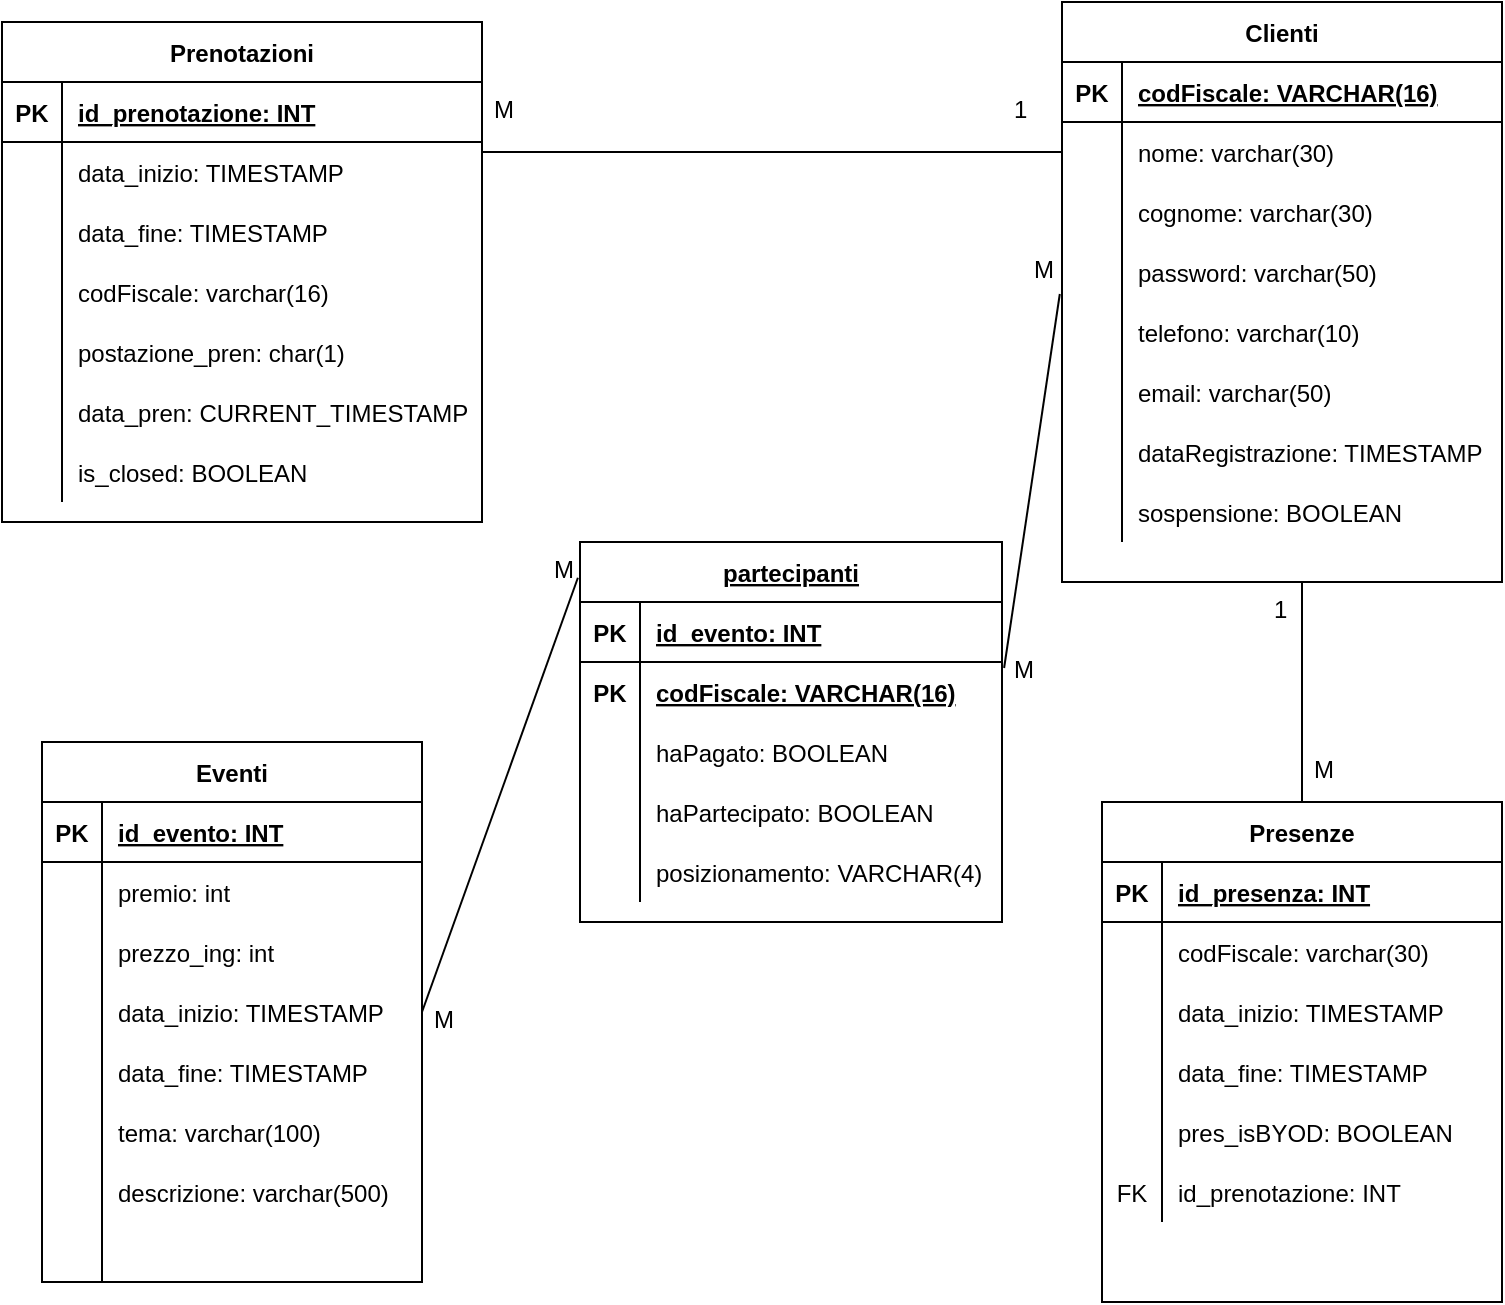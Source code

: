<mxfile version="14.6.6" type="device"><diagram id="6-Lr9Y1SEVmNjzl3Hlgf" name="Page-1"><mxGraphModel dx="1422" dy="763" grid="1" gridSize="10" guides="1" tooltips="1" connect="1" arrows="1" fold="1" page="1" pageScale="1" pageWidth="827" pageHeight="1169" math="0" shadow="0"><root><mxCell id="0"/><mxCell id="1" parent="0"/><mxCell id="n_p_f2J0YZJhAtVVlki5-1" value="Prenotazioni" style="shape=table;startSize=30;container=1;collapsible=1;childLayout=tableLayout;fixedRows=1;rowLines=0;fontStyle=1;align=center;resizeLast=1;" vertex="1" parent="1"><mxGeometry x="30" y="140" width="240" height="250" as="geometry"/></mxCell><mxCell id="n_p_f2J0YZJhAtVVlki5-2" value="" style="shape=partialRectangle;collapsible=0;dropTarget=0;pointerEvents=0;fillColor=none;top=0;left=0;bottom=1;right=0;points=[[0,0.5],[1,0.5]];portConstraint=eastwest;" vertex="1" parent="n_p_f2J0YZJhAtVVlki5-1"><mxGeometry y="30" width="240" height="30" as="geometry"/></mxCell><mxCell id="n_p_f2J0YZJhAtVVlki5-3" value="PK" style="shape=partialRectangle;connectable=0;fillColor=none;top=0;left=0;bottom=0;right=0;fontStyle=1;overflow=hidden;" vertex="1" parent="n_p_f2J0YZJhAtVVlki5-2"><mxGeometry width="30" height="30" as="geometry"/></mxCell><mxCell id="n_p_f2J0YZJhAtVVlki5-4" value="id_prenotazione: INT" style="shape=partialRectangle;connectable=0;fillColor=none;top=0;left=0;bottom=0;right=0;align=left;spacingLeft=6;fontStyle=5;overflow=hidden;" vertex="1" parent="n_p_f2J0YZJhAtVVlki5-2"><mxGeometry x="30" width="210" height="30" as="geometry"/></mxCell><mxCell id="n_p_f2J0YZJhAtVVlki5-5" value="" style="shape=partialRectangle;collapsible=0;dropTarget=0;pointerEvents=0;fillColor=none;top=0;left=0;bottom=0;right=0;points=[[0,0.5],[1,0.5]];portConstraint=eastwest;" vertex="1" parent="n_p_f2J0YZJhAtVVlki5-1"><mxGeometry y="60" width="240" height="30" as="geometry"/></mxCell><mxCell id="n_p_f2J0YZJhAtVVlki5-6" value="" style="shape=partialRectangle;connectable=0;fillColor=none;top=0;left=0;bottom=0;right=0;editable=1;overflow=hidden;" vertex="1" parent="n_p_f2J0YZJhAtVVlki5-5"><mxGeometry width="30" height="30" as="geometry"/></mxCell><mxCell id="n_p_f2J0YZJhAtVVlki5-7" value="data_inizio: TIMESTAMP" style="shape=partialRectangle;connectable=0;fillColor=none;top=0;left=0;bottom=0;right=0;align=left;spacingLeft=6;overflow=hidden;" vertex="1" parent="n_p_f2J0YZJhAtVVlki5-5"><mxGeometry x="30" width="210" height="30" as="geometry"/></mxCell><mxCell id="n_p_f2J0YZJhAtVVlki5-8" value="" style="shape=partialRectangle;collapsible=0;dropTarget=0;pointerEvents=0;fillColor=none;top=0;left=0;bottom=0;right=0;points=[[0,0.5],[1,0.5]];portConstraint=eastwest;" vertex="1" parent="n_p_f2J0YZJhAtVVlki5-1"><mxGeometry y="90" width="240" height="30" as="geometry"/></mxCell><mxCell id="n_p_f2J0YZJhAtVVlki5-9" value="" style="shape=partialRectangle;connectable=0;fillColor=none;top=0;left=0;bottom=0;right=0;editable=1;overflow=hidden;" vertex="1" parent="n_p_f2J0YZJhAtVVlki5-8"><mxGeometry width="30" height="30" as="geometry"/></mxCell><mxCell id="n_p_f2J0YZJhAtVVlki5-10" value="data_fine: TIMESTAMP" style="shape=partialRectangle;connectable=0;fillColor=none;top=0;left=0;bottom=0;right=0;align=left;spacingLeft=6;overflow=hidden;" vertex="1" parent="n_p_f2J0YZJhAtVVlki5-8"><mxGeometry x="30" width="210" height="30" as="geometry"/></mxCell><mxCell id="n_p_f2J0YZJhAtVVlki5-11" value="" style="shape=partialRectangle;collapsible=0;dropTarget=0;pointerEvents=0;fillColor=none;top=0;left=0;bottom=0;right=0;points=[[0,0.5],[1,0.5]];portConstraint=eastwest;" vertex="1" parent="n_p_f2J0YZJhAtVVlki5-1"><mxGeometry y="120" width="240" height="30" as="geometry"/></mxCell><mxCell id="n_p_f2J0YZJhAtVVlki5-12" value="" style="shape=partialRectangle;connectable=0;fillColor=none;top=0;left=0;bottom=0;right=0;editable=1;overflow=hidden;" vertex="1" parent="n_p_f2J0YZJhAtVVlki5-11"><mxGeometry width="30" height="30" as="geometry"/></mxCell><mxCell id="n_p_f2J0YZJhAtVVlki5-13" value="codFiscale: varchar(16)" style="shape=partialRectangle;connectable=0;fillColor=none;top=0;left=0;bottom=0;right=0;align=left;spacingLeft=6;overflow=hidden;" vertex="1" parent="n_p_f2J0YZJhAtVVlki5-11"><mxGeometry x="30" width="210" height="30" as="geometry"/></mxCell><mxCell id="n_p_f2J0YZJhAtVVlki5-58" value="" style="shape=partialRectangle;collapsible=0;dropTarget=0;pointerEvents=0;fillColor=none;top=0;left=0;bottom=0;right=0;points=[[0,0.5],[1,0.5]];portConstraint=eastwest;" vertex="1" parent="n_p_f2J0YZJhAtVVlki5-1"><mxGeometry y="150" width="240" height="30" as="geometry"/></mxCell><mxCell id="n_p_f2J0YZJhAtVVlki5-59" value="" style="shape=partialRectangle;connectable=0;fillColor=none;top=0;left=0;bottom=0;right=0;editable=1;overflow=hidden;" vertex="1" parent="n_p_f2J0YZJhAtVVlki5-58"><mxGeometry width="30" height="30" as="geometry"/></mxCell><mxCell id="n_p_f2J0YZJhAtVVlki5-60" value="postazione_pren: char(1)" style="shape=partialRectangle;connectable=0;fillColor=none;top=0;left=0;bottom=0;right=0;align=left;spacingLeft=6;overflow=hidden;" vertex="1" parent="n_p_f2J0YZJhAtVVlki5-58"><mxGeometry x="30" width="210" height="30" as="geometry"/></mxCell><mxCell id="n_p_f2J0YZJhAtVVlki5-61" value="" style="shape=partialRectangle;collapsible=0;dropTarget=0;pointerEvents=0;fillColor=none;top=0;left=0;bottom=0;right=0;points=[[0,0.5],[1,0.5]];portConstraint=eastwest;" vertex="1" parent="n_p_f2J0YZJhAtVVlki5-1"><mxGeometry y="180" width="240" height="30" as="geometry"/></mxCell><mxCell id="n_p_f2J0YZJhAtVVlki5-62" value="" style="shape=partialRectangle;connectable=0;fillColor=none;top=0;left=0;bottom=0;right=0;editable=1;overflow=hidden;" vertex="1" parent="n_p_f2J0YZJhAtVVlki5-61"><mxGeometry width="30" height="30" as="geometry"/></mxCell><mxCell id="n_p_f2J0YZJhAtVVlki5-63" value="data_pren: CURRENT_TIMESTAMP" style="shape=partialRectangle;connectable=0;fillColor=none;top=0;left=0;bottom=0;right=0;align=left;spacingLeft=6;overflow=hidden;" vertex="1" parent="n_p_f2J0YZJhAtVVlki5-61"><mxGeometry x="30" width="210" height="30" as="geometry"/></mxCell><mxCell id="n_p_f2J0YZJhAtVVlki5-102" value="" style="shape=partialRectangle;collapsible=0;dropTarget=0;pointerEvents=0;fillColor=none;top=0;left=0;bottom=0;right=0;points=[[0,0.5],[1,0.5]];portConstraint=eastwest;" vertex="1" parent="n_p_f2J0YZJhAtVVlki5-1"><mxGeometry y="210" width="240" height="30" as="geometry"/></mxCell><mxCell id="n_p_f2J0YZJhAtVVlki5-103" value="" style="shape=partialRectangle;connectable=0;fillColor=none;top=0;left=0;bottom=0;right=0;editable=1;overflow=hidden;" vertex="1" parent="n_p_f2J0YZJhAtVVlki5-102"><mxGeometry width="30" height="30" as="geometry"/></mxCell><mxCell id="n_p_f2J0YZJhAtVVlki5-104" value="is_closed: BOOLEAN" style="shape=partialRectangle;connectable=0;fillColor=none;top=0;left=0;bottom=0;right=0;align=left;spacingLeft=6;overflow=hidden;" vertex="1" parent="n_p_f2J0YZJhAtVVlki5-102"><mxGeometry x="30" width="210" height="30" as="geometry"/></mxCell><mxCell id="n_p_f2J0YZJhAtVVlki5-14" value="Presenze" style="shape=table;startSize=30;container=1;collapsible=1;childLayout=tableLayout;fixedRows=1;rowLines=0;fontStyle=1;align=center;resizeLast=1;" vertex="1" parent="1"><mxGeometry x="580" y="530" width="200" height="250" as="geometry"/></mxCell><mxCell id="n_p_f2J0YZJhAtVVlki5-15" value="" style="shape=partialRectangle;collapsible=0;dropTarget=0;pointerEvents=0;fillColor=none;top=0;left=0;bottom=1;right=0;points=[[0,0.5],[1,0.5]];portConstraint=eastwest;" vertex="1" parent="n_p_f2J0YZJhAtVVlki5-14"><mxGeometry y="30" width="200" height="30" as="geometry"/></mxCell><mxCell id="n_p_f2J0YZJhAtVVlki5-16" value="PK" style="shape=partialRectangle;connectable=0;fillColor=none;top=0;left=0;bottom=0;right=0;fontStyle=1;overflow=hidden;" vertex="1" parent="n_p_f2J0YZJhAtVVlki5-15"><mxGeometry width="30" height="30" as="geometry"/></mxCell><mxCell id="n_p_f2J0YZJhAtVVlki5-17" value="id_presenza: INT" style="shape=partialRectangle;connectable=0;fillColor=none;top=0;left=0;bottom=0;right=0;align=left;spacingLeft=6;fontStyle=5;overflow=hidden;" vertex="1" parent="n_p_f2J0YZJhAtVVlki5-15"><mxGeometry x="30" width="170" height="30" as="geometry"/></mxCell><mxCell id="n_p_f2J0YZJhAtVVlki5-18" value="" style="shape=partialRectangle;collapsible=0;dropTarget=0;pointerEvents=0;fillColor=none;top=0;left=0;bottom=0;right=0;points=[[0,0.5],[1,0.5]];portConstraint=eastwest;" vertex="1" parent="n_p_f2J0YZJhAtVVlki5-14"><mxGeometry y="60" width="200" height="30" as="geometry"/></mxCell><mxCell id="n_p_f2J0YZJhAtVVlki5-19" value="" style="shape=partialRectangle;connectable=0;fillColor=none;top=0;left=0;bottom=0;right=0;editable=1;overflow=hidden;" vertex="1" parent="n_p_f2J0YZJhAtVVlki5-18"><mxGeometry width="30" height="30" as="geometry"/></mxCell><mxCell id="n_p_f2J0YZJhAtVVlki5-20" value="codFiscale: varchar(30)" style="shape=partialRectangle;connectable=0;fillColor=none;top=0;left=0;bottom=0;right=0;align=left;spacingLeft=6;overflow=hidden;" vertex="1" parent="n_p_f2J0YZJhAtVVlki5-18"><mxGeometry x="30" width="170" height="30" as="geometry"/></mxCell><mxCell id="n_p_f2J0YZJhAtVVlki5-21" value="" style="shape=partialRectangle;collapsible=0;dropTarget=0;pointerEvents=0;fillColor=none;top=0;left=0;bottom=0;right=0;points=[[0,0.5],[1,0.5]];portConstraint=eastwest;" vertex="1" parent="n_p_f2J0YZJhAtVVlki5-14"><mxGeometry y="90" width="200" height="30" as="geometry"/></mxCell><mxCell id="n_p_f2J0YZJhAtVVlki5-22" value="" style="shape=partialRectangle;connectable=0;fillColor=none;top=0;left=0;bottom=0;right=0;editable=1;overflow=hidden;" vertex="1" parent="n_p_f2J0YZJhAtVVlki5-21"><mxGeometry width="30" height="30" as="geometry"/></mxCell><mxCell id="n_p_f2J0YZJhAtVVlki5-23" value="data_inizio: TIMESTAMP" style="shape=partialRectangle;connectable=0;fillColor=none;top=0;left=0;bottom=0;right=0;align=left;spacingLeft=6;overflow=hidden;" vertex="1" parent="n_p_f2J0YZJhAtVVlki5-21"><mxGeometry x="30" width="170" height="30" as="geometry"/></mxCell><mxCell id="n_p_f2J0YZJhAtVVlki5-24" value="" style="shape=partialRectangle;collapsible=0;dropTarget=0;pointerEvents=0;fillColor=none;top=0;left=0;bottom=0;right=0;points=[[0,0.5],[1,0.5]];portConstraint=eastwest;" vertex="1" parent="n_p_f2J0YZJhAtVVlki5-14"><mxGeometry y="120" width="200" height="30" as="geometry"/></mxCell><mxCell id="n_p_f2J0YZJhAtVVlki5-25" value="" style="shape=partialRectangle;connectable=0;fillColor=none;top=0;left=0;bottom=0;right=0;editable=1;overflow=hidden;" vertex="1" parent="n_p_f2J0YZJhAtVVlki5-24"><mxGeometry width="30" height="30" as="geometry"/></mxCell><mxCell id="n_p_f2J0YZJhAtVVlki5-26" value="data_fine: TIMESTAMP" style="shape=partialRectangle;connectable=0;fillColor=none;top=0;left=0;bottom=0;right=0;align=left;spacingLeft=6;overflow=hidden;" vertex="1" parent="n_p_f2J0YZJhAtVVlki5-24"><mxGeometry x="30" width="170" height="30" as="geometry"/></mxCell><mxCell id="n_p_f2J0YZJhAtVVlki5-52" value="" style="shape=partialRectangle;collapsible=0;dropTarget=0;pointerEvents=0;fillColor=none;top=0;left=0;bottom=0;right=0;points=[[0,0.5],[1,0.5]];portConstraint=eastwest;" vertex="1" parent="n_p_f2J0YZJhAtVVlki5-14"><mxGeometry y="150" width="200" height="30" as="geometry"/></mxCell><mxCell id="n_p_f2J0YZJhAtVVlki5-53" value="" style="shape=partialRectangle;connectable=0;fillColor=none;top=0;left=0;bottom=0;right=0;editable=1;overflow=hidden;" vertex="1" parent="n_p_f2J0YZJhAtVVlki5-52"><mxGeometry width="30" height="30" as="geometry"/></mxCell><mxCell id="n_p_f2J0YZJhAtVVlki5-54" value="pres_isBYOD: BOOLEAN" style="shape=partialRectangle;connectable=0;fillColor=none;top=0;left=0;bottom=0;right=0;align=left;spacingLeft=6;overflow=hidden;" vertex="1" parent="n_p_f2J0YZJhAtVVlki5-52"><mxGeometry x="30" width="170" height="30" as="geometry"/></mxCell><mxCell id="n_p_f2J0YZJhAtVVlki5-55" value="" style="shape=partialRectangle;collapsible=0;dropTarget=0;pointerEvents=0;fillColor=none;top=0;left=0;bottom=0;right=0;points=[[0,0.5],[1,0.5]];portConstraint=eastwest;" vertex="1" parent="n_p_f2J0YZJhAtVVlki5-14"><mxGeometry y="180" width="200" height="30" as="geometry"/></mxCell><mxCell id="n_p_f2J0YZJhAtVVlki5-56" value="FK" style="shape=partialRectangle;connectable=0;fillColor=none;top=0;left=0;bottom=0;right=0;editable=1;overflow=hidden;" vertex="1" parent="n_p_f2J0YZJhAtVVlki5-55"><mxGeometry width="30" height="30" as="geometry"/></mxCell><mxCell id="n_p_f2J0YZJhAtVVlki5-57" value="id_prenotazione: INT" style="shape=partialRectangle;connectable=0;fillColor=none;top=0;left=0;bottom=0;right=0;align=left;spacingLeft=6;overflow=hidden;" vertex="1" parent="n_p_f2J0YZJhAtVVlki5-55"><mxGeometry x="30" width="170" height="30" as="geometry"/></mxCell><mxCell id="n_p_f2J0YZJhAtVVlki5-27" value="Clienti" style="shape=table;startSize=30;container=1;collapsible=1;childLayout=tableLayout;fixedRows=1;rowLines=0;fontStyle=1;align=center;resizeLast=1;" vertex="1" parent="1"><mxGeometry x="560" y="130" width="220" height="290" as="geometry"/></mxCell><mxCell id="n_p_f2J0YZJhAtVVlki5-28" value="" style="shape=partialRectangle;collapsible=0;dropTarget=0;pointerEvents=0;fillColor=none;top=0;left=0;bottom=1;right=0;points=[[0,0.5],[1,0.5]];portConstraint=eastwest;" vertex="1" parent="n_p_f2J0YZJhAtVVlki5-27"><mxGeometry y="30" width="220" height="30" as="geometry"/></mxCell><mxCell id="n_p_f2J0YZJhAtVVlki5-29" value="PK" style="shape=partialRectangle;connectable=0;fillColor=none;top=0;left=0;bottom=0;right=0;fontStyle=1;overflow=hidden;" vertex="1" parent="n_p_f2J0YZJhAtVVlki5-28"><mxGeometry width="30" height="30" as="geometry"/></mxCell><mxCell id="n_p_f2J0YZJhAtVVlki5-30" value="codFiscale: VARCHAR(16)" style="shape=partialRectangle;connectable=0;fillColor=none;top=0;left=0;bottom=0;right=0;align=left;spacingLeft=6;fontStyle=5;overflow=hidden;" vertex="1" parent="n_p_f2J0YZJhAtVVlki5-28"><mxGeometry x="30" width="190" height="30" as="geometry"/></mxCell><mxCell id="n_p_f2J0YZJhAtVVlki5-31" value="" style="shape=partialRectangle;collapsible=0;dropTarget=0;pointerEvents=0;fillColor=none;top=0;left=0;bottom=0;right=0;points=[[0,0.5],[1,0.5]];portConstraint=eastwest;" vertex="1" parent="n_p_f2J0YZJhAtVVlki5-27"><mxGeometry y="60" width="220" height="30" as="geometry"/></mxCell><mxCell id="n_p_f2J0YZJhAtVVlki5-32" value="" style="shape=partialRectangle;connectable=0;fillColor=none;top=0;left=0;bottom=0;right=0;editable=1;overflow=hidden;" vertex="1" parent="n_p_f2J0YZJhAtVVlki5-31"><mxGeometry width="30" height="30" as="geometry"/></mxCell><mxCell id="n_p_f2J0YZJhAtVVlki5-33" value="nome: varchar(30)" style="shape=partialRectangle;connectable=0;fillColor=none;top=0;left=0;bottom=0;right=0;align=left;spacingLeft=6;overflow=hidden;" vertex="1" parent="n_p_f2J0YZJhAtVVlki5-31"><mxGeometry x="30" width="190" height="30" as="geometry"/></mxCell><mxCell id="n_p_f2J0YZJhAtVVlki5-34" value="" style="shape=partialRectangle;collapsible=0;dropTarget=0;pointerEvents=0;fillColor=none;top=0;left=0;bottom=0;right=0;points=[[0,0.5],[1,0.5]];portConstraint=eastwest;" vertex="1" parent="n_p_f2J0YZJhAtVVlki5-27"><mxGeometry y="90" width="220" height="30" as="geometry"/></mxCell><mxCell id="n_p_f2J0YZJhAtVVlki5-35" value="" style="shape=partialRectangle;connectable=0;fillColor=none;top=0;left=0;bottom=0;right=0;editable=1;overflow=hidden;" vertex="1" parent="n_p_f2J0YZJhAtVVlki5-34"><mxGeometry width="30" height="30" as="geometry"/></mxCell><mxCell id="n_p_f2J0YZJhAtVVlki5-36" value="cognome: varchar(30)" style="shape=partialRectangle;connectable=0;fillColor=none;top=0;left=0;bottom=0;right=0;align=left;spacingLeft=6;overflow=hidden;" vertex="1" parent="n_p_f2J0YZJhAtVVlki5-34"><mxGeometry x="30" width="190" height="30" as="geometry"/></mxCell><mxCell id="n_p_f2J0YZJhAtVVlki5-46" value="" style="shape=partialRectangle;collapsible=0;dropTarget=0;pointerEvents=0;fillColor=none;top=0;left=0;bottom=0;right=0;points=[[0,0.5],[1,0.5]];portConstraint=eastwest;" vertex="1" parent="n_p_f2J0YZJhAtVVlki5-27"><mxGeometry y="120" width="220" height="30" as="geometry"/></mxCell><mxCell id="n_p_f2J0YZJhAtVVlki5-47" value="" style="shape=partialRectangle;connectable=0;fillColor=none;top=0;left=0;bottom=0;right=0;editable=1;overflow=hidden;" vertex="1" parent="n_p_f2J0YZJhAtVVlki5-46"><mxGeometry width="30" height="30" as="geometry"/></mxCell><mxCell id="n_p_f2J0YZJhAtVVlki5-48" value="password: varchar(50)" style="shape=partialRectangle;connectable=0;fillColor=none;top=0;left=0;bottom=0;right=0;align=left;spacingLeft=6;overflow=hidden;" vertex="1" parent="n_p_f2J0YZJhAtVVlki5-46"><mxGeometry x="30" width="190" height="30" as="geometry"/></mxCell><mxCell id="n_p_f2J0YZJhAtVVlki5-37" value="" style="shape=partialRectangle;collapsible=0;dropTarget=0;pointerEvents=0;fillColor=none;top=0;left=0;bottom=0;right=0;points=[[0,0.5],[1,0.5]];portConstraint=eastwest;" vertex="1" parent="n_p_f2J0YZJhAtVVlki5-27"><mxGeometry y="150" width="220" height="30" as="geometry"/></mxCell><mxCell id="n_p_f2J0YZJhAtVVlki5-38" value="" style="shape=partialRectangle;connectable=0;fillColor=none;top=0;left=0;bottom=0;right=0;editable=1;overflow=hidden;" vertex="1" parent="n_p_f2J0YZJhAtVVlki5-37"><mxGeometry width="30" height="30" as="geometry"/></mxCell><mxCell id="n_p_f2J0YZJhAtVVlki5-39" value="telefono: varchar(10)" style="shape=partialRectangle;connectable=0;fillColor=none;top=0;left=0;bottom=0;right=0;align=left;spacingLeft=6;overflow=hidden;" vertex="1" parent="n_p_f2J0YZJhAtVVlki5-37"><mxGeometry x="30" width="190" height="30" as="geometry"/></mxCell><mxCell id="n_p_f2J0YZJhAtVVlki5-40" value="" style="shape=partialRectangle;collapsible=0;dropTarget=0;pointerEvents=0;fillColor=none;top=0;left=0;bottom=0;right=0;points=[[0,0.5],[1,0.5]];portConstraint=eastwest;" vertex="1" parent="n_p_f2J0YZJhAtVVlki5-27"><mxGeometry y="180" width="220" height="30" as="geometry"/></mxCell><mxCell id="n_p_f2J0YZJhAtVVlki5-41" value="" style="shape=partialRectangle;connectable=0;fillColor=none;top=0;left=0;bottom=0;right=0;editable=1;overflow=hidden;" vertex="1" parent="n_p_f2J0YZJhAtVVlki5-40"><mxGeometry width="30" height="30" as="geometry"/></mxCell><mxCell id="n_p_f2J0YZJhAtVVlki5-42" value="email: varchar(50)" style="shape=partialRectangle;connectable=0;fillColor=none;top=0;left=0;bottom=0;right=0;align=left;spacingLeft=6;overflow=hidden;" vertex="1" parent="n_p_f2J0YZJhAtVVlki5-40"><mxGeometry x="30" width="190" height="30" as="geometry"/></mxCell><mxCell id="n_p_f2J0YZJhAtVVlki5-43" value="" style="shape=partialRectangle;collapsible=0;dropTarget=0;pointerEvents=0;fillColor=none;top=0;left=0;bottom=0;right=0;points=[[0,0.5],[1,0.5]];portConstraint=eastwest;" vertex="1" parent="n_p_f2J0YZJhAtVVlki5-27"><mxGeometry y="210" width="220" height="30" as="geometry"/></mxCell><mxCell id="n_p_f2J0YZJhAtVVlki5-44" value="" style="shape=partialRectangle;connectable=0;fillColor=none;top=0;left=0;bottom=0;right=0;editable=1;overflow=hidden;" vertex="1" parent="n_p_f2J0YZJhAtVVlki5-43"><mxGeometry width="30" height="30" as="geometry"/></mxCell><mxCell id="n_p_f2J0YZJhAtVVlki5-45" value="dataRegistrazione: TIMESTAMP" style="shape=partialRectangle;connectable=0;fillColor=none;top=0;left=0;bottom=0;right=0;align=left;spacingLeft=6;overflow=hidden;" vertex="1" parent="n_p_f2J0YZJhAtVVlki5-43"><mxGeometry x="30" width="190" height="30" as="geometry"/></mxCell><mxCell id="n_p_f2J0YZJhAtVVlki5-49" value="" style="shape=partialRectangle;collapsible=0;dropTarget=0;pointerEvents=0;fillColor=none;top=0;left=0;bottom=0;right=0;points=[[0,0.5],[1,0.5]];portConstraint=eastwest;" vertex="1" parent="n_p_f2J0YZJhAtVVlki5-27"><mxGeometry y="240" width="220" height="30" as="geometry"/></mxCell><mxCell id="n_p_f2J0YZJhAtVVlki5-50" value="" style="shape=partialRectangle;connectable=0;fillColor=none;top=0;left=0;bottom=0;right=0;editable=1;overflow=hidden;" vertex="1" parent="n_p_f2J0YZJhAtVVlki5-49"><mxGeometry width="30" height="30" as="geometry"/></mxCell><mxCell id="n_p_f2J0YZJhAtVVlki5-51" value="sospensione: BOOLEAN" style="shape=partialRectangle;connectable=0;fillColor=none;top=0;left=0;bottom=0;right=0;align=left;spacingLeft=6;overflow=hidden;" vertex="1" parent="n_p_f2J0YZJhAtVVlki5-49"><mxGeometry x="30" width="190" height="30" as="geometry"/></mxCell><mxCell id="n_p_f2J0YZJhAtVVlki5-64" value="Eventi" style="shape=table;startSize=30;container=1;collapsible=1;childLayout=tableLayout;fixedRows=1;rowLines=0;fontStyle=1;align=center;resizeLast=1;" vertex="1" parent="1"><mxGeometry x="50" y="500" width="190" height="270" as="geometry"/></mxCell><mxCell id="n_p_f2J0YZJhAtVVlki5-65" value="" style="shape=partialRectangle;collapsible=0;dropTarget=0;pointerEvents=0;fillColor=none;top=0;left=0;bottom=1;right=0;points=[[0,0.5],[1,0.5]];portConstraint=eastwest;" vertex="1" parent="n_p_f2J0YZJhAtVVlki5-64"><mxGeometry y="30" width="190" height="30" as="geometry"/></mxCell><mxCell id="n_p_f2J0YZJhAtVVlki5-66" value="PK" style="shape=partialRectangle;connectable=0;fillColor=none;top=0;left=0;bottom=0;right=0;fontStyle=1;overflow=hidden;" vertex="1" parent="n_p_f2J0YZJhAtVVlki5-65"><mxGeometry width="30" height="30" as="geometry"/></mxCell><mxCell id="n_p_f2J0YZJhAtVVlki5-67" value="id_evento: INT" style="shape=partialRectangle;connectable=0;fillColor=none;top=0;left=0;bottom=0;right=0;align=left;spacingLeft=6;fontStyle=5;overflow=hidden;" vertex="1" parent="n_p_f2J0YZJhAtVVlki5-65"><mxGeometry x="30" width="160" height="30" as="geometry"/></mxCell><mxCell id="n_p_f2J0YZJhAtVVlki5-71" value="" style="shape=partialRectangle;collapsible=0;dropTarget=0;pointerEvents=0;fillColor=none;top=0;left=0;bottom=0;right=0;points=[[0,0.5],[1,0.5]];portConstraint=eastwest;" vertex="1" parent="n_p_f2J0YZJhAtVVlki5-64"><mxGeometry y="60" width="190" height="30" as="geometry"/></mxCell><mxCell id="n_p_f2J0YZJhAtVVlki5-72" value="" style="shape=partialRectangle;connectable=0;fillColor=none;top=0;left=0;bottom=0;right=0;editable=1;overflow=hidden;" vertex="1" parent="n_p_f2J0YZJhAtVVlki5-71"><mxGeometry width="30" height="30" as="geometry"/></mxCell><mxCell id="n_p_f2J0YZJhAtVVlki5-73" value="premio: int" style="shape=partialRectangle;connectable=0;fillColor=none;top=0;left=0;bottom=0;right=0;align=left;spacingLeft=6;overflow=hidden;" vertex="1" parent="n_p_f2J0YZJhAtVVlki5-71"><mxGeometry x="30" width="160" height="30" as="geometry"/></mxCell><mxCell id="n_p_f2J0YZJhAtVVlki5-74" value="" style="shape=partialRectangle;collapsible=0;dropTarget=0;pointerEvents=0;fillColor=none;top=0;left=0;bottom=0;right=0;points=[[0,0.5],[1,0.5]];portConstraint=eastwest;" vertex="1" parent="n_p_f2J0YZJhAtVVlki5-64"><mxGeometry y="90" width="190" height="30" as="geometry"/></mxCell><mxCell id="n_p_f2J0YZJhAtVVlki5-75" value="" style="shape=partialRectangle;connectable=0;fillColor=none;top=0;left=0;bottom=0;right=0;editable=1;overflow=hidden;" vertex="1" parent="n_p_f2J0YZJhAtVVlki5-74"><mxGeometry width="30" height="30" as="geometry"/></mxCell><mxCell id="n_p_f2J0YZJhAtVVlki5-76" value="prezzo_ing: int" style="shape=partialRectangle;connectable=0;fillColor=none;top=0;left=0;bottom=0;right=0;align=left;spacingLeft=6;overflow=hidden;" vertex="1" parent="n_p_f2J0YZJhAtVVlki5-74"><mxGeometry x="30" width="160" height="30" as="geometry"/></mxCell><mxCell id="n_p_f2J0YZJhAtVVlki5-77" value="" style="shape=partialRectangle;collapsible=0;dropTarget=0;pointerEvents=0;fillColor=none;top=0;left=0;bottom=0;right=0;points=[[0,0.5],[1,0.5]];portConstraint=eastwest;" vertex="1" parent="n_p_f2J0YZJhAtVVlki5-64"><mxGeometry y="120" width="190" height="30" as="geometry"/></mxCell><mxCell id="n_p_f2J0YZJhAtVVlki5-78" value="" style="shape=partialRectangle;connectable=0;fillColor=none;top=0;left=0;bottom=0;right=0;editable=1;overflow=hidden;" vertex="1" parent="n_p_f2J0YZJhAtVVlki5-77"><mxGeometry width="30" height="30" as="geometry"/></mxCell><mxCell id="n_p_f2J0YZJhAtVVlki5-79" value="data_inizio: TIMESTAMP" style="shape=partialRectangle;connectable=0;fillColor=none;top=0;left=0;bottom=0;right=0;align=left;spacingLeft=6;overflow=hidden;" vertex="1" parent="n_p_f2J0YZJhAtVVlki5-77"><mxGeometry x="30" width="160" height="30" as="geometry"/></mxCell><mxCell id="n_p_f2J0YZJhAtVVlki5-80" value="" style="shape=partialRectangle;collapsible=0;dropTarget=0;pointerEvents=0;fillColor=none;top=0;left=0;bottom=0;right=0;points=[[0,0.5],[1,0.5]];portConstraint=eastwest;" vertex="1" parent="n_p_f2J0YZJhAtVVlki5-64"><mxGeometry y="150" width="190" height="30" as="geometry"/></mxCell><mxCell id="n_p_f2J0YZJhAtVVlki5-81" value="" style="shape=partialRectangle;connectable=0;fillColor=none;top=0;left=0;bottom=0;right=0;editable=1;overflow=hidden;" vertex="1" parent="n_p_f2J0YZJhAtVVlki5-80"><mxGeometry width="30" height="30" as="geometry"/></mxCell><mxCell id="n_p_f2J0YZJhAtVVlki5-82" value="data_fine: TIMESTAMP" style="shape=partialRectangle;connectable=0;fillColor=none;top=0;left=0;bottom=0;right=0;align=left;spacingLeft=6;overflow=hidden;" vertex="1" parent="n_p_f2J0YZJhAtVVlki5-80"><mxGeometry x="30" width="160" height="30" as="geometry"/></mxCell><mxCell id="n_p_f2J0YZJhAtVVlki5-83" value="" style="shape=partialRectangle;collapsible=0;dropTarget=0;pointerEvents=0;fillColor=none;top=0;left=0;bottom=0;right=0;points=[[0,0.5],[1,0.5]];portConstraint=eastwest;" vertex="1" parent="n_p_f2J0YZJhAtVVlki5-64"><mxGeometry y="180" width="190" height="30" as="geometry"/></mxCell><mxCell id="n_p_f2J0YZJhAtVVlki5-84" value="" style="shape=partialRectangle;connectable=0;fillColor=none;top=0;left=0;bottom=0;right=0;editable=1;overflow=hidden;" vertex="1" parent="n_p_f2J0YZJhAtVVlki5-83"><mxGeometry width="30" height="30" as="geometry"/></mxCell><mxCell id="n_p_f2J0YZJhAtVVlki5-85" value="tema: varchar(100)" style="shape=partialRectangle;connectable=0;fillColor=none;top=0;left=0;bottom=0;right=0;align=left;spacingLeft=6;overflow=hidden;" vertex="1" parent="n_p_f2J0YZJhAtVVlki5-83"><mxGeometry x="30" width="160" height="30" as="geometry"/></mxCell><mxCell id="n_p_f2J0YZJhAtVVlki5-86" value="" style="shape=partialRectangle;collapsible=0;dropTarget=0;pointerEvents=0;fillColor=none;top=0;left=0;bottom=0;right=0;points=[[0,0.5],[1,0.5]];portConstraint=eastwest;" vertex="1" parent="n_p_f2J0YZJhAtVVlki5-64"><mxGeometry y="210" width="190" height="30" as="geometry"/></mxCell><mxCell id="n_p_f2J0YZJhAtVVlki5-87" value="" style="shape=partialRectangle;connectable=0;fillColor=none;top=0;left=0;bottom=0;right=0;editable=1;overflow=hidden;" vertex="1" parent="n_p_f2J0YZJhAtVVlki5-86"><mxGeometry width="30" height="30" as="geometry"/></mxCell><mxCell id="n_p_f2J0YZJhAtVVlki5-88" value="descrizione: varchar(500)" style="shape=partialRectangle;connectable=0;fillColor=none;top=0;left=0;bottom=0;right=0;align=left;spacingLeft=6;overflow=hidden;" vertex="1" parent="n_p_f2J0YZJhAtVVlki5-86"><mxGeometry x="30" width="160" height="30" as="geometry"/></mxCell><mxCell id="n_p_f2J0YZJhAtVVlki5-68" value="" style="shape=partialRectangle;collapsible=0;dropTarget=0;pointerEvents=0;fillColor=none;top=0;left=0;bottom=0;right=0;points=[[0,0.5],[1,0.5]];portConstraint=eastwest;" vertex="1" parent="n_p_f2J0YZJhAtVVlki5-64"><mxGeometry y="240" width="190" height="30" as="geometry"/></mxCell><mxCell id="n_p_f2J0YZJhAtVVlki5-69" value="" style="shape=partialRectangle;connectable=0;fillColor=none;top=0;left=0;bottom=0;right=0;editable=1;overflow=hidden;" vertex="1" parent="n_p_f2J0YZJhAtVVlki5-68"><mxGeometry width="30" height="30" as="geometry"/></mxCell><mxCell id="n_p_f2J0YZJhAtVVlki5-70" value="" style="shape=partialRectangle;connectable=0;fillColor=none;top=0;left=0;bottom=0;right=0;align=left;spacingLeft=6;overflow=hidden;" vertex="1" parent="n_p_f2J0YZJhAtVVlki5-68"><mxGeometry x="30" width="160" height="30" as="geometry"/></mxCell><mxCell id="n_p_f2J0YZJhAtVVlki5-111" value="partecipanti" style="shape=table;startSize=30;container=1;collapsible=1;childLayout=tableLayout;fixedRows=1;rowLines=0;fontStyle=5;align=center;resizeLast=1;" vertex="1" parent="1"><mxGeometry x="319" y="400" width="211" height="190" as="geometry"/></mxCell><mxCell id="n_p_f2J0YZJhAtVVlki5-112" value="" style="shape=partialRectangle;collapsible=0;dropTarget=0;pointerEvents=0;fillColor=none;top=0;left=0;bottom=1;right=0;points=[[0,0.5],[1,0.5]];portConstraint=eastwest;" vertex="1" parent="n_p_f2J0YZJhAtVVlki5-111"><mxGeometry y="30" width="211" height="30" as="geometry"/></mxCell><mxCell id="n_p_f2J0YZJhAtVVlki5-113" value="PK" style="shape=partialRectangle;connectable=0;fillColor=none;top=0;left=0;bottom=0;right=0;fontStyle=1;overflow=hidden;" vertex="1" parent="n_p_f2J0YZJhAtVVlki5-112"><mxGeometry width="30" height="30" as="geometry"/></mxCell><mxCell id="n_p_f2J0YZJhAtVVlki5-114" value="id_evento: INT" style="shape=partialRectangle;connectable=0;fillColor=none;top=0;left=0;bottom=0;right=0;align=left;spacingLeft=6;fontStyle=5;overflow=hidden;" vertex="1" parent="n_p_f2J0YZJhAtVVlki5-112"><mxGeometry x="30" width="181" height="30" as="geometry"/></mxCell><mxCell id="n_p_f2J0YZJhAtVVlki5-115" value="" style="shape=partialRectangle;collapsible=0;dropTarget=0;pointerEvents=0;fillColor=none;top=0;left=0;bottom=0;right=0;points=[[0,0.5],[1,0.5]];portConstraint=eastwest;" vertex="1" parent="n_p_f2J0YZJhAtVVlki5-111"><mxGeometry y="60" width="211" height="30" as="geometry"/></mxCell><mxCell id="n_p_f2J0YZJhAtVVlki5-116" value="PK" style="shape=partialRectangle;connectable=0;fillColor=none;top=0;left=0;bottom=0;right=0;editable=1;overflow=hidden;fontStyle=1" vertex="1" parent="n_p_f2J0YZJhAtVVlki5-115"><mxGeometry width="30" height="30" as="geometry"/></mxCell><mxCell id="n_p_f2J0YZJhAtVVlki5-117" value="codFiscale: VARCHAR(16)" style="shape=partialRectangle;connectable=0;fillColor=none;top=0;left=0;bottom=0;right=0;align=left;spacingLeft=6;overflow=hidden;fontStyle=5" vertex="1" parent="n_p_f2J0YZJhAtVVlki5-115"><mxGeometry x="30" width="181" height="30" as="geometry"/></mxCell><mxCell id="n_p_f2J0YZJhAtVVlki5-118" value="" style="shape=partialRectangle;collapsible=0;dropTarget=0;pointerEvents=0;fillColor=none;top=0;left=0;bottom=0;right=0;points=[[0,0.5],[1,0.5]];portConstraint=eastwest;" vertex="1" parent="n_p_f2J0YZJhAtVVlki5-111"><mxGeometry y="90" width="211" height="30" as="geometry"/></mxCell><mxCell id="n_p_f2J0YZJhAtVVlki5-119" value="" style="shape=partialRectangle;connectable=0;fillColor=none;top=0;left=0;bottom=0;right=0;editable=1;overflow=hidden;" vertex="1" parent="n_p_f2J0YZJhAtVVlki5-118"><mxGeometry width="30" height="30" as="geometry"/></mxCell><mxCell id="n_p_f2J0YZJhAtVVlki5-120" value="haPagato: BOOLEAN" style="shape=partialRectangle;connectable=0;fillColor=none;top=0;left=0;bottom=0;right=0;align=left;spacingLeft=6;overflow=hidden;" vertex="1" parent="n_p_f2J0YZJhAtVVlki5-118"><mxGeometry x="30" width="181" height="30" as="geometry"/></mxCell><mxCell id="n_p_f2J0YZJhAtVVlki5-121" value="" style="shape=partialRectangle;collapsible=0;dropTarget=0;pointerEvents=0;fillColor=none;top=0;left=0;bottom=0;right=0;points=[[0,0.5],[1,0.5]];portConstraint=eastwest;" vertex="1" parent="n_p_f2J0YZJhAtVVlki5-111"><mxGeometry y="120" width="211" height="30" as="geometry"/></mxCell><mxCell id="n_p_f2J0YZJhAtVVlki5-122" value="" style="shape=partialRectangle;connectable=0;fillColor=none;top=0;left=0;bottom=0;right=0;editable=1;overflow=hidden;" vertex="1" parent="n_p_f2J0YZJhAtVVlki5-121"><mxGeometry width="30" height="30" as="geometry"/></mxCell><mxCell id="n_p_f2J0YZJhAtVVlki5-123" value="haPartecipato: BOOLEAN" style="shape=partialRectangle;connectable=0;fillColor=none;top=0;left=0;bottom=0;right=0;align=left;spacingLeft=6;overflow=hidden;" vertex="1" parent="n_p_f2J0YZJhAtVVlki5-121"><mxGeometry x="30" width="181" height="30" as="geometry"/></mxCell><mxCell id="n_p_f2J0YZJhAtVVlki5-138" value="" style="shape=partialRectangle;collapsible=0;dropTarget=0;pointerEvents=0;fillColor=none;top=0;left=0;bottom=0;right=0;points=[[0,0.5],[1,0.5]];portConstraint=eastwest;" vertex="1" parent="n_p_f2J0YZJhAtVVlki5-111"><mxGeometry y="150" width="211" height="30" as="geometry"/></mxCell><mxCell id="n_p_f2J0YZJhAtVVlki5-139" value="" style="shape=partialRectangle;connectable=0;fillColor=none;top=0;left=0;bottom=0;right=0;editable=1;overflow=hidden;" vertex="1" parent="n_p_f2J0YZJhAtVVlki5-138"><mxGeometry width="30" height="30" as="geometry"/></mxCell><mxCell id="n_p_f2J0YZJhAtVVlki5-140" value="posizionamento: VARCHAR(4)" style="shape=partialRectangle;connectable=0;fillColor=none;top=0;left=0;bottom=0;right=0;align=left;spacingLeft=6;overflow=hidden;" vertex="1" parent="n_p_f2J0YZJhAtVVlki5-138"><mxGeometry x="30" width="181" height="30" as="geometry"/></mxCell><mxCell id="n_p_f2J0YZJhAtVVlki5-125" value="" style="endArrow=none;html=1;exitX=1;exitY=0.5;exitDx=0;exitDy=0;entryX=-0.005;entryY=0.094;entryDx=0;entryDy=0;entryPerimeter=0;" edge="1" parent="1" source="n_p_f2J0YZJhAtVVlki5-64" target="n_p_f2J0YZJhAtVVlki5-111"><mxGeometry width="50" height="50" relative="1" as="geometry"><mxPoint x="550" y="530" as="sourcePoint"/><mxPoint x="600" y="480" as="targetPoint"/></mxGeometry></mxCell><mxCell id="n_p_f2J0YZJhAtVVlki5-126" value="M" style="text;strokeColor=none;fillColor=none;spacingLeft=4;spacingRight=4;overflow=hidden;rotatable=0;points=[[0,0.5],[1,0.5]];portConstraint=eastwest;fontSize=12;" vertex="1" parent="1"><mxGeometry x="300" y="400" width="40" height="30" as="geometry"/></mxCell><mxCell id="n_p_f2J0YZJhAtVVlki5-127" value="M" style="text;strokeColor=none;fillColor=none;spacingLeft=4;spacingRight=4;overflow=hidden;rotatable=0;points=[[0,0.5],[1,0.5]];portConstraint=eastwest;fontSize=12;" vertex="1" parent="1"><mxGeometry x="240" y="625" width="40" height="30" as="geometry"/></mxCell><mxCell id="n_p_f2J0YZJhAtVVlki5-128" value="" style="endArrow=none;html=1;exitX=1.005;exitY=0.1;exitDx=0;exitDy=0;exitPerimeter=0;entryX=-0.005;entryY=-0.133;entryDx=0;entryDy=0;entryPerimeter=0;" edge="1" parent="1" source="n_p_f2J0YZJhAtVVlki5-115" target="n_p_f2J0YZJhAtVVlki5-37"><mxGeometry width="50" height="50" relative="1" as="geometry"><mxPoint x="550" y="530" as="sourcePoint"/><mxPoint x="600" y="480" as="targetPoint"/></mxGeometry></mxCell><mxCell id="n_p_f2J0YZJhAtVVlki5-129" value="M" style="text;strokeColor=none;fillColor=none;spacingLeft=4;spacingRight=4;overflow=hidden;rotatable=0;points=[[0,0.5],[1,0.5]];portConstraint=eastwest;fontSize=12;" vertex="1" parent="1"><mxGeometry x="530" y="450" width="40" height="30" as="geometry"/></mxCell><mxCell id="n_p_f2J0YZJhAtVVlki5-130" value="M" style="text;strokeColor=none;fillColor=none;spacingLeft=4;spacingRight=4;overflow=hidden;rotatable=0;points=[[0,0.5],[1,0.5]];portConstraint=eastwest;fontSize=12;" vertex="1" parent="1"><mxGeometry x="540" y="250" width="40" height="30" as="geometry"/></mxCell><mxCell id="n_p_f2J0YZJhAtVVlki5-132" value="" style="endArrow=none;html=1;exitX=0.5;exitY=0;exitDx=0;exitDy=0;" edge="1" parent="1" source="n_p_f2J0YZJhAtVVlki5-14"><mxGeometry width="50" height="50" relative="1" as="geometry"><mxPoint x="550" y="530" as="sourcePoint"/><mxPoint x="680" y="420" as="targetPoint"/></mxGeometry></mxCell><mxCell id="n_p_f2J0YZJhAtVVlki5-133" value="M" style="text;strokeColor=none;fillColor=none;spacingLeft=4;spacingRight=4;overflow=hidden;rotatable=0;points=[[0,0.5],[1,0.5]];portConstraint=eastwest;fontSize=12;" vertex="1" parent="1"><mxGeometry x="680" y="500" width="40" height="30" as="geometry"/></mxCell><mxCell id="n_p_f2J0YZJhAtVVlki5-134" value="1" style="text;strokeColor=none;fillColor=none;spacingLeft=4;spacingRight=4;overflow=hidden;rotatable=0;points=[[0,0.5],[1,0.5]];portConstraint=eastwest;fontSize=12;" vertex="1" parent="1"><mxGeometry x="660" y="420" width="40" height="30" as="geometry"/></mxCell><mxCell id="n_p_f2J0YZJhAtVVlki5-135" value="" style="line;strokeWidth=1;rotatable=0;dashed=0;labelPosition=right;align=left;verticalAlign=middle;spacingTop=0;spacingLeft=6;points=[];portConstraint=eastwest;" vertex="1" parent="1"><mxGeometry x="270" y="200" width="290" height="10" as="geometry"/></mxCell><mxCell id="n_p_f2J0YZJhAtVVlki5-136" value="M" style="text;strokeColor=none;fillColor=none;spacingLeft=4;spacingRight=4;overflow=hidden;rotatable=0;points=[[0,0.5],[1,0.5]];portConstraint=eastwest;fontSize=12;" vertex="1" parent="1"><mxGeometry x="270" y="170" width="40" height="30" as="geometry"/></mxCell><mxCell id="n_p_f2J0YZJhAtVVlki5-137" value="1" style="text;strokeColor=none;fillColor=none;spacingLeft=4;spacingRight=4;overflow=hidden;rotatable=0;points=[[0,0.5],[1,0.5]];portConstraint=eastwest;fontSize=12;" vertex="1" parent="1"><mxGeometry x="530" y="170" width="40" height="30" as="geometry"/></mxCell></root></mxGraphModel></diagram></mxfile>